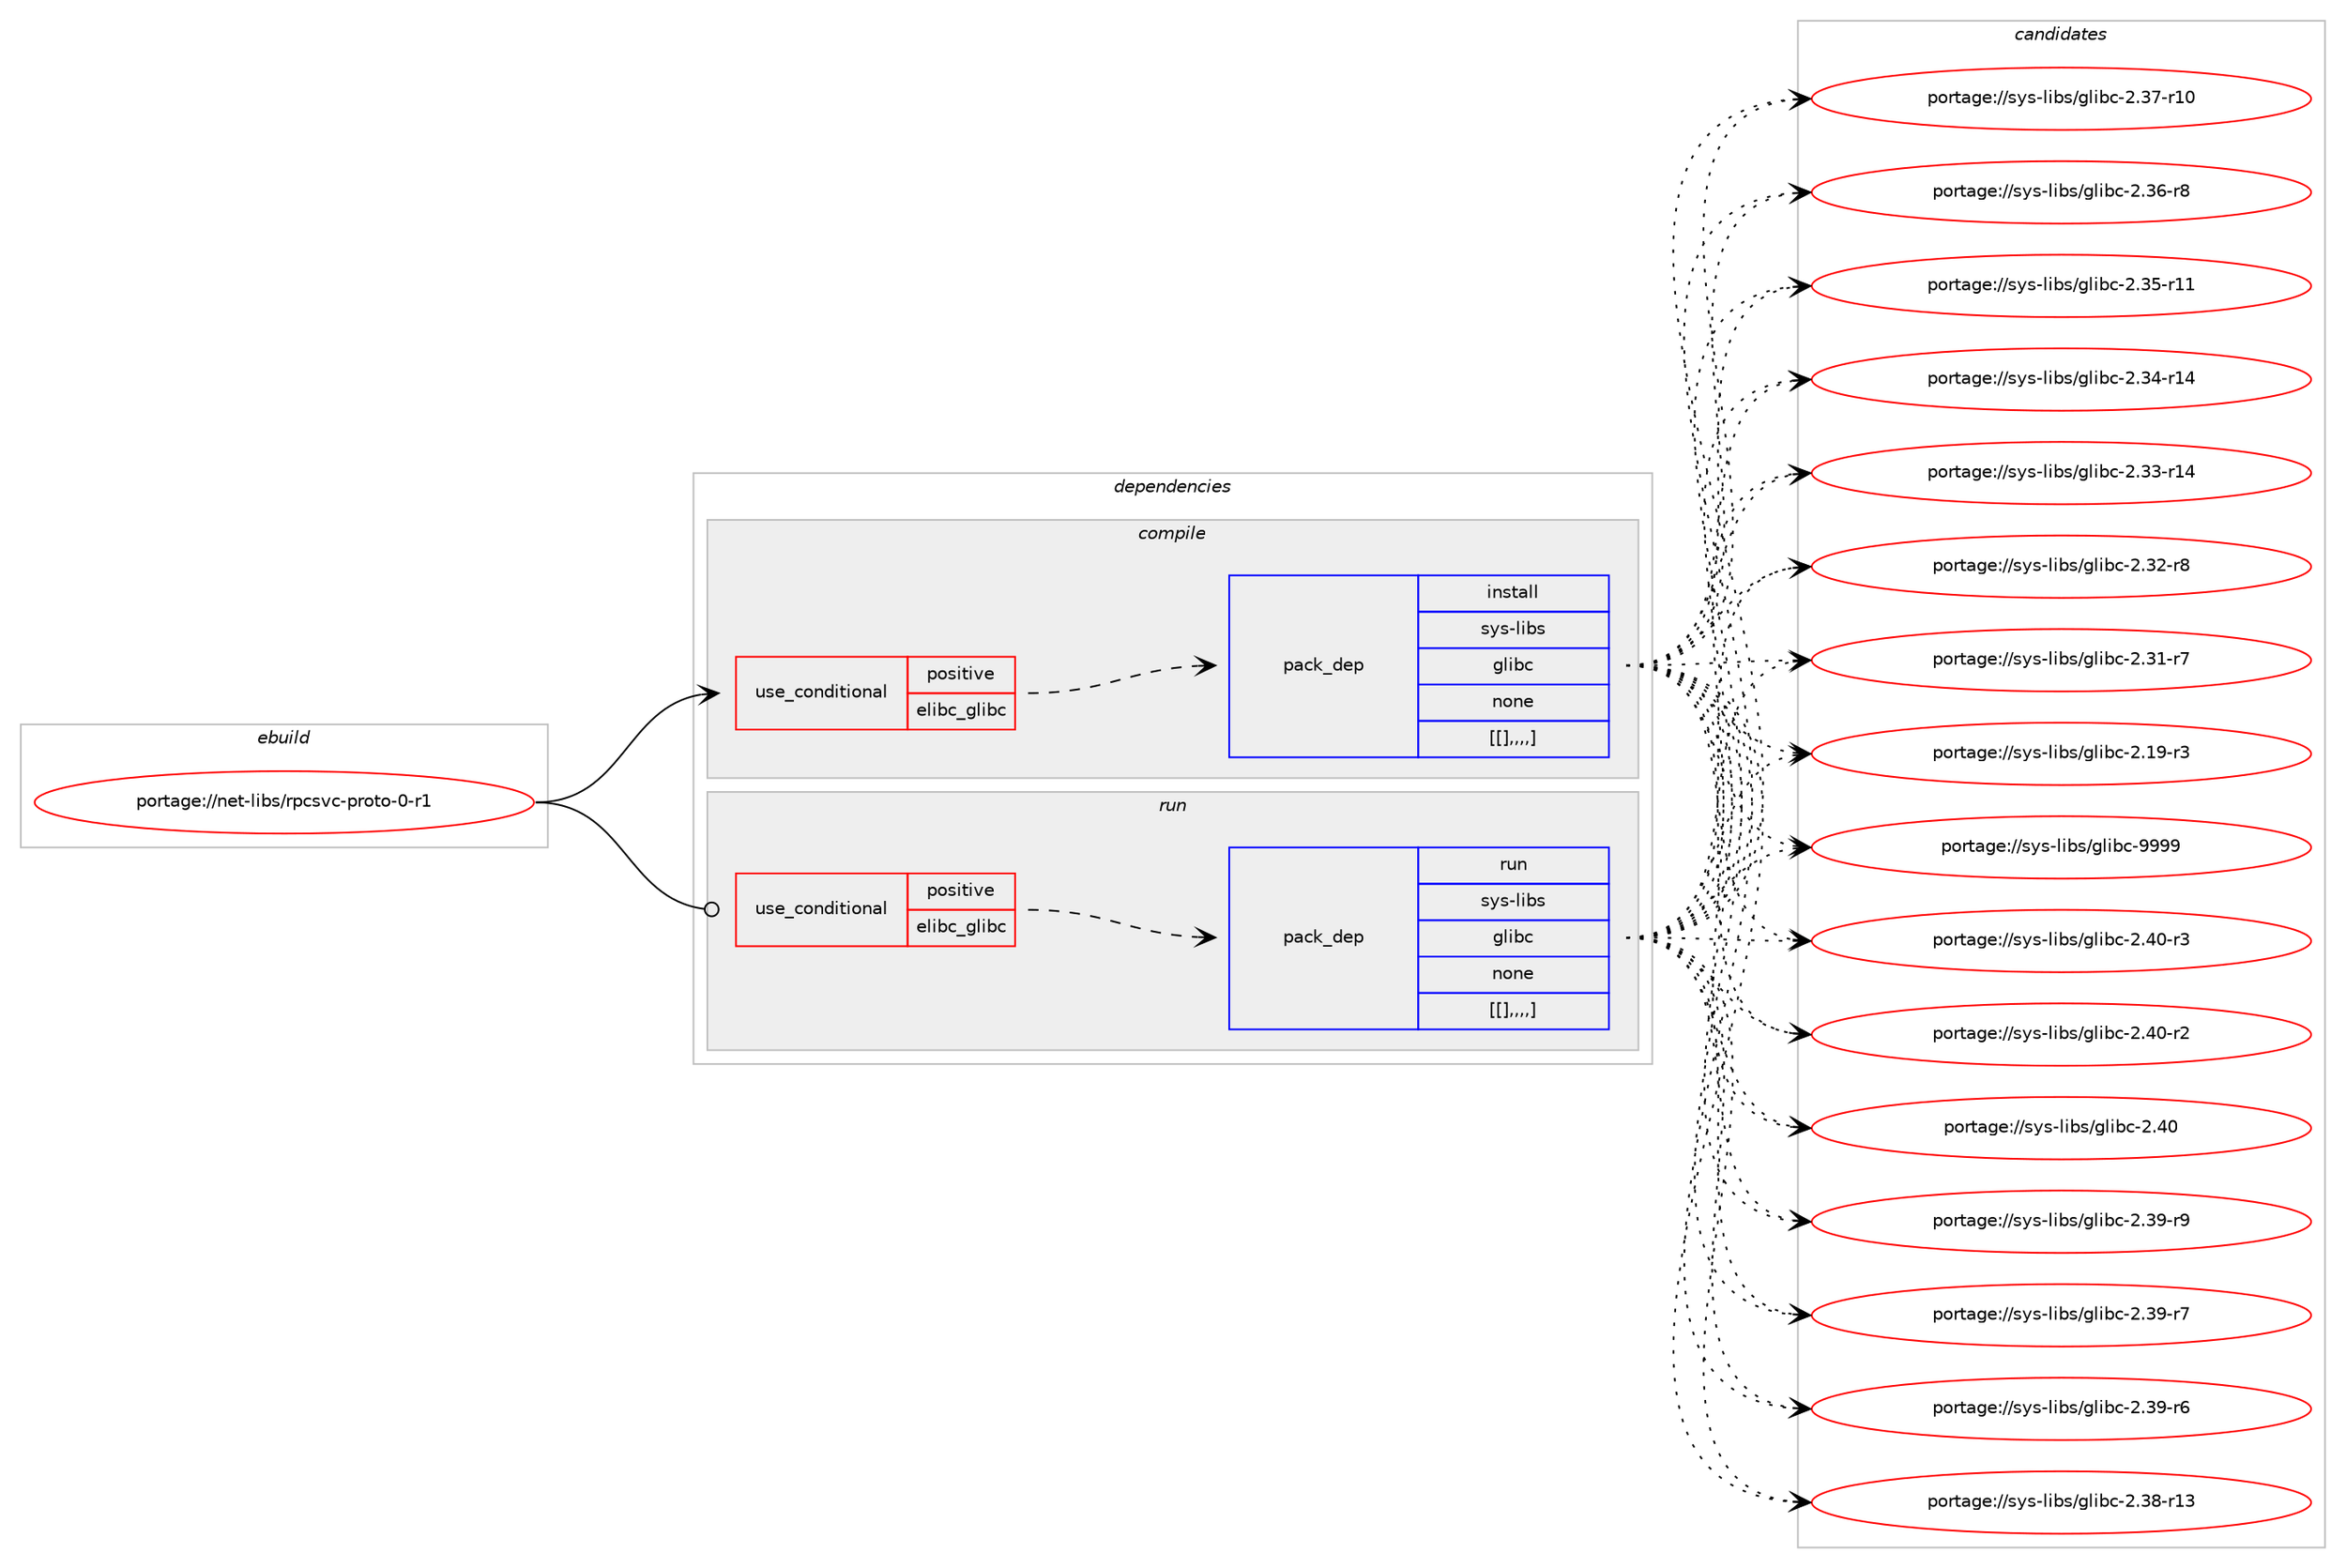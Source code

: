 digraph prolog {

# *************
# Graph options
# *************

newrank=true;
concentrate=true;
compound=true;
graph [rankdir=LR,fontname=Helvetica,fontsize=10,ranksep=1.5];#, ranksep=2.5, nodesep=0.2];
edge  [arrowhead=vee];
node  [fontname=Helvetica,fontsize=10];

# **********
# The ebuild
# **********

subgraph cluster_leftcol {
color=gray;
label=<<i>ebuild</i>>;
id [label="portage://net-libs/rpcsvc-proto-0-r1", color=red, width=4, href="../net-libs/rpcsvc-proto-0-r1.svg"];
}

# ****************
# The dependencies
# ****************

subgraph cluster_midcol {
color=gray;
label=<<i>dependencies</i>>;
subgraph cluster_compile {
fillcolor="#eeeeee";
style=filled;
label=<<i>compile</i>>;
subgraph cond3095 {
dependency8012 [label=<<TABLE BORDER="0" CELLBORDER="1" CELLSPACING="0" CELLPADDING="4"><TR><TD ROWSPAN="3" CELLPADDING="10">use_conditional</TD></TR><TR><TD>positive</TD></TR><TR><TD>elibc_glibc</TD></TR></TABLE>>, shape=none, color=red];
subgraph pack4898 {
dependency8013 [label=<<TABLE BORDER="0" CELLBORDER="1" CELLSPACING="0" CELLPADDING="4" WIDTH="220"><TR><TD ROWSPAN="6" CELLPADDING="30">pack_dep</TD></TR><TR><TD WIDTH="110">install</TD></TR><TR><TD>sys-libs</TD></TR><TR><TD>glibc</TD></TR><TR><TD>none</TD></TR><TR><TD>[[],,,,]</TD></TR></TABLE>>, shape=none, color=blue];
}
dependency8012:e -> dependency8013:w [weight=20,style="dashed",arrowhead="vee"];
}
id:e -> dependency8012:w [weight=20,style="solid",arrowhead="vee"];
}
subgraph cluster_compileandrun {
fillcolor="#eeeeee";
style=filled;
label=<<i>compile and run</i>>;
}
subgraph cluster_run {
fillcolor="#eeeeee";
style=filled;
label=<<i>run</i>>;
subgraph cond3096 {
dependency8014 [label=<<TABLE BORDER="0" CELLBORDER="1" CELLSPACING="0" CELLPADDING="4"><TR><TD ROWSPAN="3" CELLPADDING="10">use_conditional</TD></TR><TR><TD>positive</TD></TR><TR><TD>elibc_glibc</TD></TR></TABLE>>, shape=none, color=red];
subgraph pack4899 {
dependency8015 [label=<<TABLE BORDER="0" CELLBORDER="1" CELLSPACING="0" CELLPADDING="4" WIDTH="220"><TR><TD ROWSPAN="6" CELLPADDING="30">pack_dep</TD></TR><TR><TD WIDTH="110">run</TD></TR><TR><TD>sys-libs</TD></TR><TR><TD>glibc</TD></TR><TR><TD>none</TD></TR><TR><TD>[[],,,,]</TD></TR></TABLE>>, shape=none, color=blue];
}
dependency8014:e -> dependency8015:w [weight=20,style="dashed",arrowhead="vee"];
}
id:e -> dependency8014:w [weight=20,style="solid",arrowhead="odot"];
}
}

# **************
# The candidates
# **************

subgraph cluster_choices {
rank=same;
color=gray;
label=<<i>candidates</i>>;

subgraph choice4898 {
color=black;
nodesep=1;
choice11512111545108105981154710310810598994557575757 [label="portage://sys-libs/glibc-9999", color=red, width=4,href="../sys-libs/glibc-9999.svg"];
choice115121115451081059811547103108105989945504652484511451 [label="portage://sys-libs/glibc-2.40-r3", color=red, width=4,href="../sys-libs/glibc-2.40-r3.svg"];
choice115121115451081059811547103108105989945504652484511450 [label="portage://sys-libs/glibc-2.40-r2", color=red, width=4,href="../sys-libs/glibc-2.40-r2.svg"];
choice11512111545108105981154710310810598994550465248 [label="portage://sys-libs/glibc-2.40", color=red, width=4,href="../sys-libs/glibc-2.40.svg"];
choice115121115451081059811547103108105989945504651574511457 [label="portage://sys-libs/glibc-2.39-r9", color=red, width=4,href="../sys-libs/glibc-2.39-r9.svg"];
choice115121115451081059811547103108105989945504651574511455 [label="portage://sys-libs/glibc-2.39-r7", color=red, width=4,href="../sys-libs/glibc-2.39-r7.svg"];
choice115121115451081059811547103108105989945504651574511454 [label="portage://sys-libs/glibc-2.39-r6", color=red, width=4,href="../sys-libs/glibc-2.39-r6.svg"];
choice11512111545108105981154710310810598994550465156451144951 [label="portage://sys-libs/glibc-2.38-r13", color=red, width=4,href="../sys-libs/glibc-2.38-r13.svg"];
choice11512111545108105981154710310810598994550465155451144948 [label="portage://sys-libs/glibc-2.37-r10", color=red, width=4,href="../sys-libs/glibc-2.37-r10.svg"];
choice115121115451081059811547103108105989945504651544511456 [label="portage://sys-libs/glibc-2.36-r8", color=red, width=4,href="../sys-libs/glibc-2.36-r8.svg"];
choice11512111545108105981154710310810598994550465153451144949 [label="portage://sys-libs/glibc-2.35-r11", color=red, width=4,href="../sys-libs/glibc-2.35-r11.svg"];
choice11512111545108105981154710310810598994550465152451144952 [label="portage://sys-libs/glibc-2.34-r14", color=red, width=4,href="../sys-libs/glibc-2.34-r14.svg"];
choice11512111545108105981154710310810598994550465151451144952 [label="portage://sys-libs/glibc-2.33-r14", color=red, width=4,href="../sys-libs/glibc-2.33-r14.svg"];
choice115121115451081059811547103108105989945504651504511456 [label="portage://sys-libs/glibc-2.32-r8", color=red, width=4,href="../sys-libs/glibc-2.32-r8.svg"];
choice115121115451081059811547103108105989945504651494511455 [label="portage://sys-libs/glibc-2.31-r7", color=red, width=4,href="../sys-libs/glibc-2.31-r7.svg"];
choice115121115451081059811547103108105989945504649574511451 [label="portage://sys-libs/glibc-2.19-r3", color=red, width=4,href="../sys-libs/glibc-2.19-r3.svg"];
dependency8013:e -> choice11512111545108105981154710310810598994557575757:w [style=dotted,weight="100"];
dependency8013:e -> choice115121115451081059811547103108105989945504652484511451:w [style=dotted,weight="100"];
dependency8013:e -> choice115121115451081059811547103108105989945504652484511450:w [style=dotted,weight="100"];
dependency8013:e -> choice11512111545108105981154710310810598994550465248:w [style=dotted,weight="100"];
dependency8013:e -> choice115121115451081059811547103108105989945504651574511457:w [style=dotted,weight="100"];
dependency8013:e -> choice115121115451081059811547103108105989945504651574511455:w [style=dotted,weight="100"];
dependency8013:e -> choice115121115451081059811547103108105989945504651574511454:w [style=dotted,weight="100"];
dependency8013:e -> choice11512111545108105981154710310810598994550465156451144951:w [style=dotted,weight="100"];
dependency8013:e -> choice11512111545108105981154710310810598994550465155451144948:w [style=dotted,weight="100"];
dependency8013:e -> choice115121115451081059811547103108105989945504651544511456:w [style=dotted,weight="100"];
dependency8013:e -> choice11512111545108105981154710310810598994550465153451144949:w [style=dotted,weight="100"];
dependency8013:e -> choice11512111545108105981154710310810598994550465152451144952:w [style=dotted,weight="100"];
dependency8013:e -> choice11512111545108105981154710310810598994550465151451144952:w [style=dotted,weight="100"];
dependency8013:e -> choice115121115451081059811547103108105989945504651504511456:w [style=dotted,weight="100"];
dependency8013:e -> choice115121115451081059811547103108105989945504651494511455:w [style=dotted,weight="100"];
dependency8013:e -> choice115121115451081059811547103108105989945504649574511451:w [style=dotted,weight="100"];
}
subgraph choice4899 {
color=black;
nodesep=1;
choice11512111545108105981154710310810598994557575757 [label="portage://sys-libs/glibc-9999", color=red, width=4,href="../sys-libs/glibc-9999.svg"];
choice115121115451081059811547103108105989945504652484511451 [label="portage://sys-libs/glibc-2.40-r3", color=red, width=4,href="../sys-libs/glibc-2.40-r3.svg"];
choice115121115451081059811547103108105989945504652484511450 [label="portage://sys-libs/glibc-2.40-r2", color=red, width=4,href="../sys-libs/glibc-2.40-r2.svg"];
choice11512111545108105981154710310810598994550465248 [label="portage://sys-libs/glibc-2.40", color=red, width=4,href="../sys-libs/glibc-2.40.svg"];
choice115121115451081059811547103108105989945504651574511457 [label="portage://sys-libs/glibc-2.39-r9", color=red, width=4,href="../sys-libs/glibc-2.39-r9.svg"];
choice115121115451081059811547103108105989945504651574511455 [label="portage://sys-libs/glibc-2.39-r7", color=red, width=4,href="../sys-libs/glibc-2.39-r7.svg"];
choice115121115451081059811547103108105989945504651574511454 [label="portage://sys-libs/glibc-2.39-r6", color=red, width=4,href="../sys-libs/glibc-2.39-r6.svg"];
choice11512111545108105981154710310810598994550465156451144951 [label="portage://sys-libs/glibc-2.38-r13", color=red, width=4,href="../sys-libs/glibc-2.38-r13.svg"];
choice11512111545108105981154710310810598994550465155451144948 [label="portage://sys-libs/glibc-2.37-r10", color=red, width=4,href="../sys-libs/glibc-2.37-r10.svg"];
choice115121115451081059811547103108105989945504651544511456 [label="portage://sys-libs/glibc-2.36-r8", color=red, width=4,href="../sys-libs/glibc-2.36-r8.svg"];
choice11512111545108105981154710310810598994550465153451144949 [label="portage://sys-libs/glibc-2.35-r11", color=red, width=4,href="../sys-libs/glibc-2.35-r11.svg"];
choice11512111545108105981154710310810598994550465152451144952 [label="portage://sys-libs/glibc-2.34-r14", color=red, width=4,href="../sys-libs/glibc-2.34-r14.svg"];
choice11512111545108105981154710310810598994550465151451144952 [label="portage://sys-libs/glibc-2.33-r14", color=red, width=4,href="../sys-libs/glibc-2.33-r14.svg"];
choice115121115451081059811547103108105989945504651504511456 [label="portage://sys-libs/glibc-2.32-r8", color=red, width=4,href="../sys-libs/glibc-2.32-r8.svg"];
choice115121115451081059811547103108105989945504651494511455 [label="portage://sys-libs/glibc-2.31-r7", color=red, width=4,href="../sys-libs/glibc-2.31-r7.svg"];
choice115121115451081059811547103108105989945504649574511451 [label="portage://sys-libs/glibc-2.19-r3", color=red, width=4,href="../sys-libs/glibc-2.19-r3.svg"];
dependency8015:e -> choice11512111545108105981154710310810598994557575757:w [style=dotted,weight="100"];
dependency8015:e -> choice115121115451081059811547103108105989945504652484511451:w [style=dotted,weight="100"];
dependency8015:e -> choice115121115451081059811547103108105989945504652484511450:w [style=dotted,weight="100"];
dependency8015:e -> choice11512111545108105981154710310810598994550465248:w [style=dotted,weight="100"];
dependency8015:e -> choice115121115451081059811547103108105989945504651574511457:w [style=dotted,weight="100"];
dependency8015:e -> choice115121115451081059811547103108105989945504651574511455:w [style=dotted,weight="100"];
dependency8015:e -> choice115121115451081059811547103108105989945504651574511454:w [style=dotted,weight="100"];
dependency8015:e -> choice11512111545108105981154710310810598994550465156451144951:w [style=dotted,weight="100"];
dependency8015:e -> choice11512111545108105981154710310810598994550465155451144948:w [style=dotted,weight="100"];
dependency8015:e -> choice115121115451081059811547103108105989945504651544511456:w [style=dotted,weight="100"];
dependency8015:e -> choice11512111545108105981154710310810598994550465153451144949:w [style=dotted,weight="100"];
dependency8015:e -> choice11512111545108105981154710310810598994550465152451144952:w [style=dotted,weight="100"];
dependency8015:e -> choice11512111545108105981154710310810598994550465151451144952:w [style=dotted,weight="100"];
dependency8015:e -> choice115121115451081059811547103108105989945504651504511456:w [style=dotted,weight="100"];
dependency8015:e -> choice115121115451081059811547103108105989945504651494511455:w [style=dotted,weight="100"];
dependency8015:e -> choice115121115451081059811547103108105989945504649574511451:w [style=dotted,weight="100"];
}
}

}
